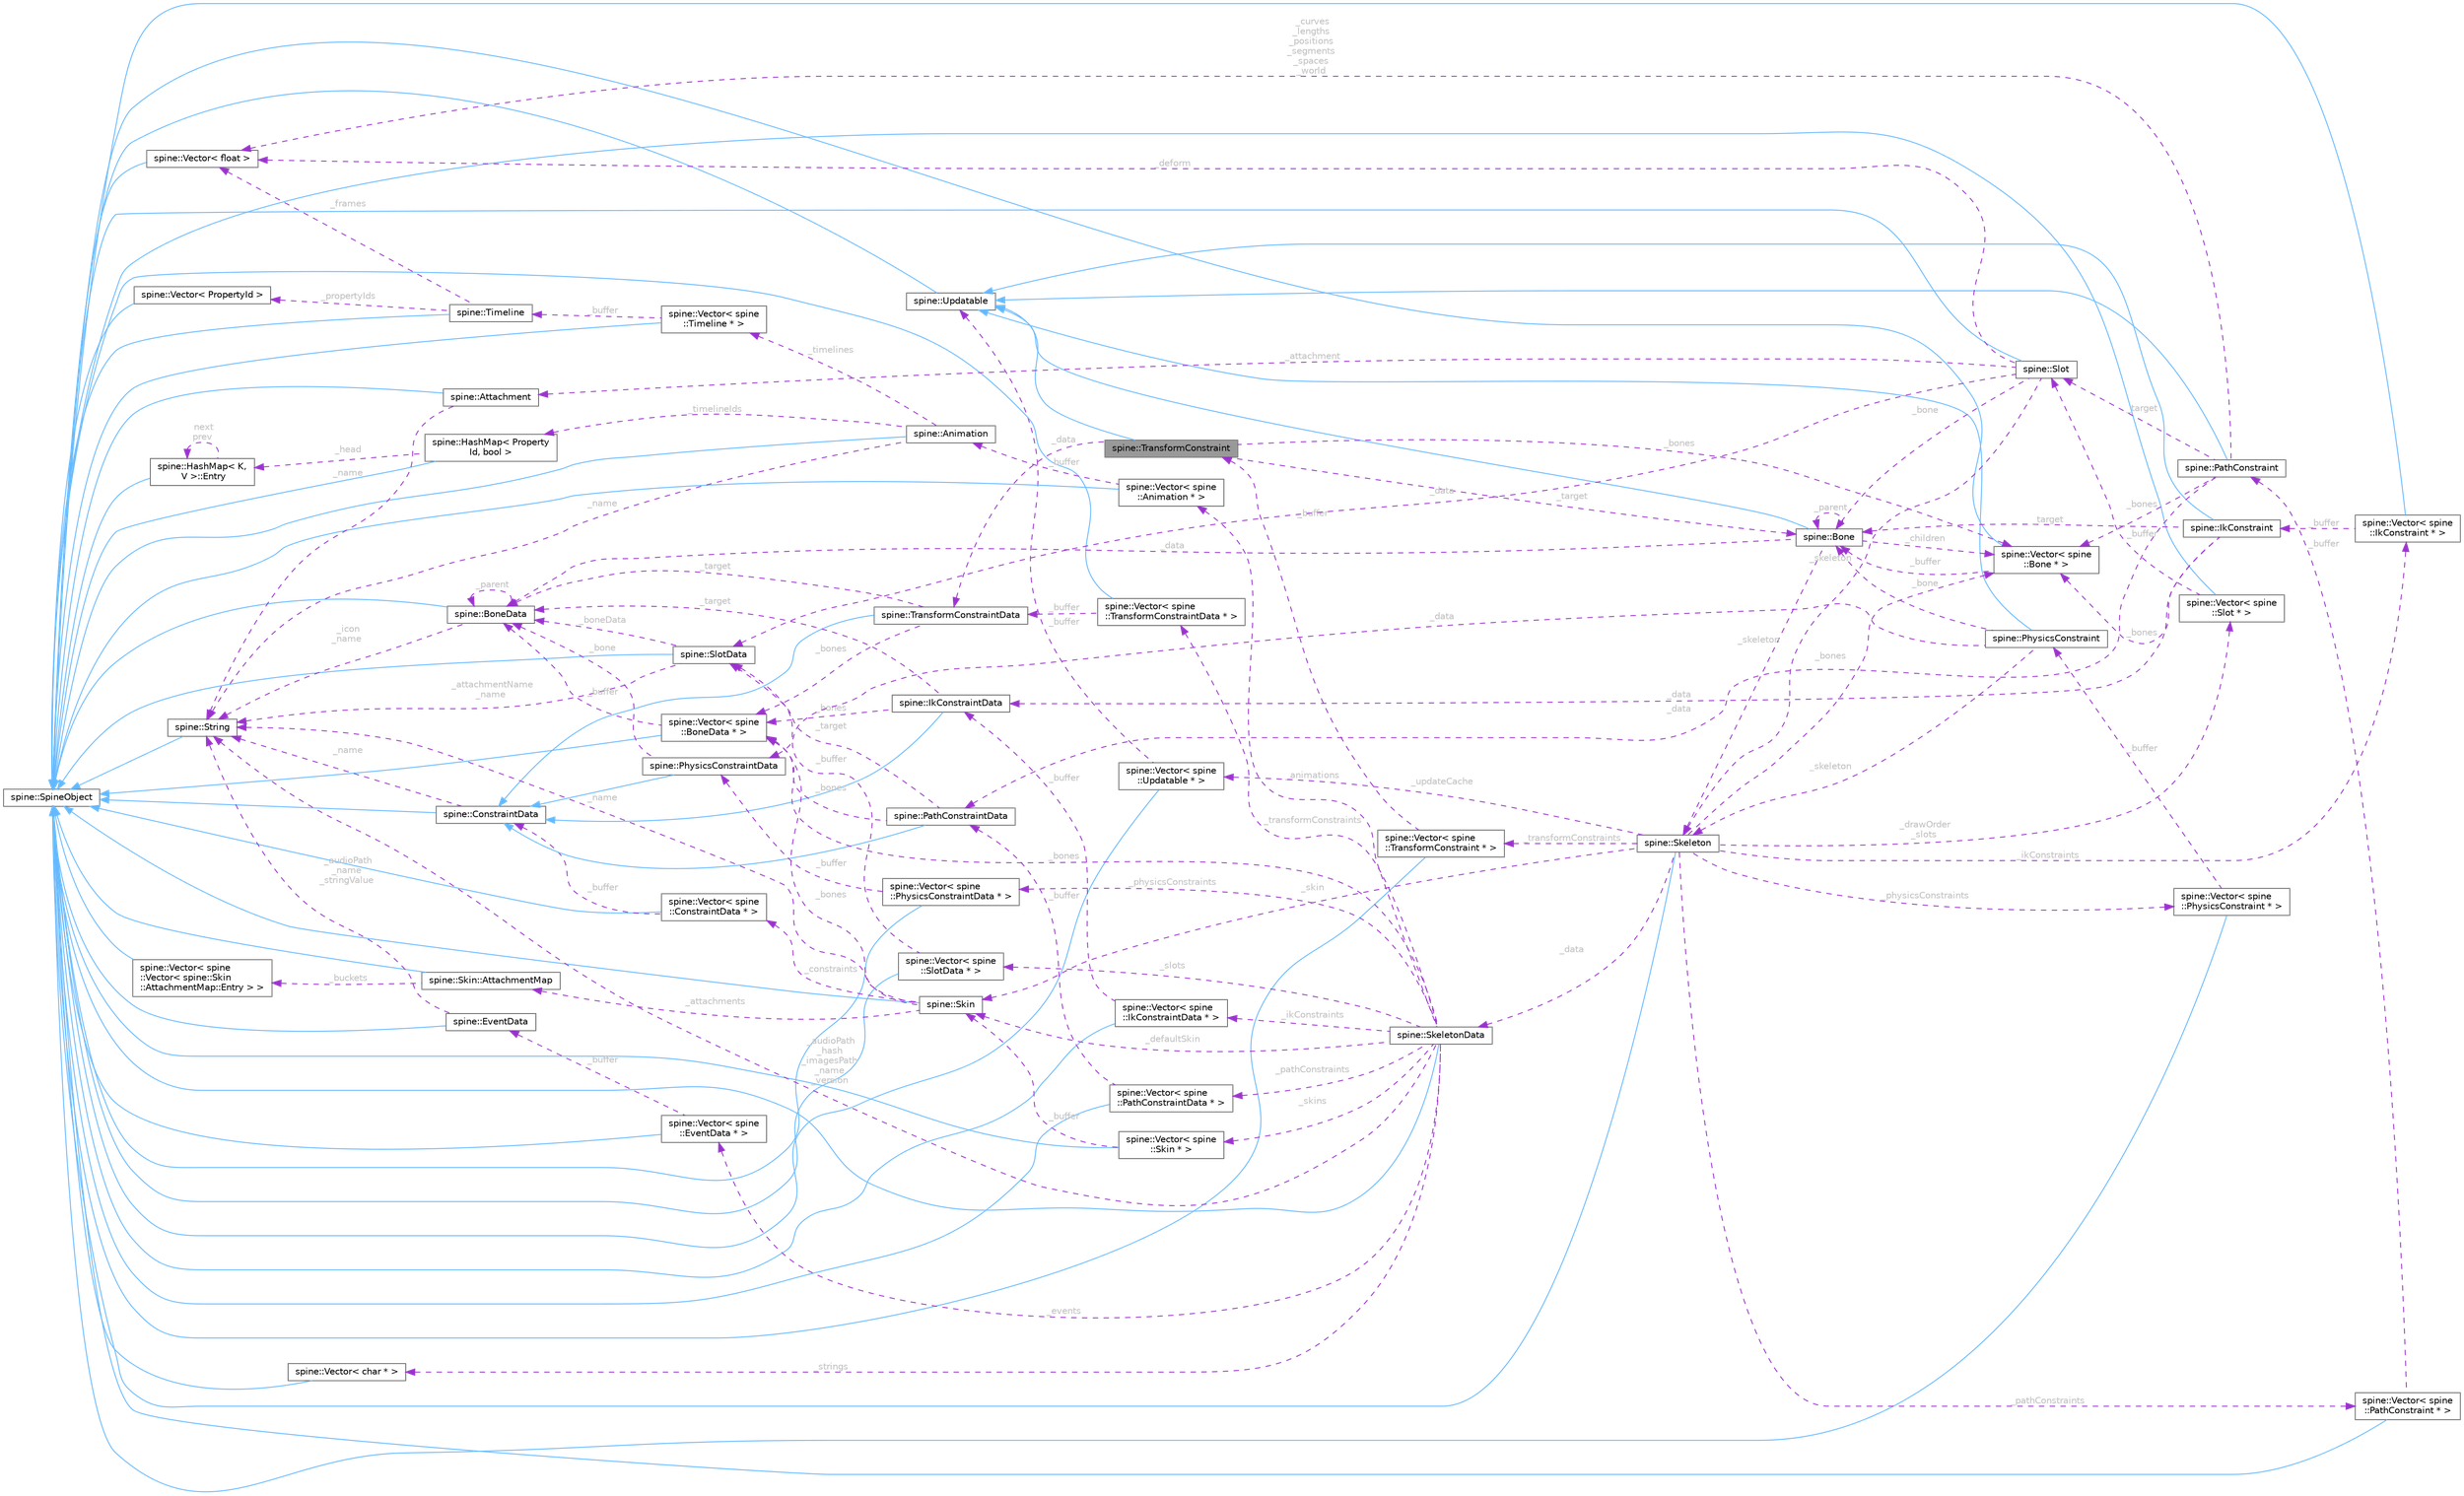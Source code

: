 digraph "spine::TransformConstraint"
{
 // LATEX_PDF_SIZE
  bgcolor="transparent";
  edge [fontname=Helvetica,fontsize=10,labelfontname=Helvetica,labelfontsize=10];
  node [fontname=Helvetica,fontsize=10,shape=box,height=0.2,width=0.4];
  rankdir="LR";
  Node1 [id="Node000001",label="spine::TransformConstraint",height=0.2,width=0.4,color="gray40", fillcolor="grey60", style="filled", fontcolor="black",tooltip=" "];
  Node2 -> Node1 [id="edge1_Node000001_Node000002",dir="back",color="steelblue1",style="solid",tooltip=" "];
  Node2 [id="Node000002",label="spine::Updatable",height=0.2,width=0.4,color="gray40", fillcolor="white", style="filled",URL="$classspine_1_1_updatable.html",tooltip=" "];
  Node3 -> Node2 [id="edge2_Node000002_Node000003",dir="back",color="steelblue1",style="solid",tooltip=" "];
  Node3 [id="Node000003",label="spine::SpineObject",height=0.2,width=0.4,color="gray40", fillcolor="white", style="filled",URL="$classspine_1_1_spine_object.html",tooltip=" "];
  Node4 -> Node1 [id="edge3_Node000001_Node000004",dir="back",color="darkorchid3",style="dashed",tooltip=" ",label=" _data",fontcolor="grey" ];
  Node4 [id="Node000004",label="spine::TransformConstraintData",height=0.2,width=0.4,color="gray40", fillcolor="white", style="filled",URL="$classspine_1_1_transform_constraint_data.html",tooltip=" "];
  Node5 -> Node4 [id="edge4_Node000004_Node000005",dir="back",color="steelblue1",style="solid",tooltip=" "];
  Node5 [id="Node000005",label="spine::ConstraintData",height=0.2,width=0.4,color="gray40", fillcolor="white", style="filled",URL="$classspine_1_1_constraint_data.html",tooltip="The interface for all constraints."];
  Node3 -> Node5 [id="edge5_Node000005_Node000003",dir="back",color="steelblue1",style="solid",tooltip=" "];
  Node6 -> Node5 [id="edge6_Node000005_Node000006",dir="back",color="darkorchid3",style="dashed",tooltip=" ",label=" _name",fontcolor="grey" ];
  Node6 [id="Node000006",label="spine::String",height=0.2,width=0.4,color="gray40", fillcolor="white", style="filled",URL="$classspine_1_1_string.html",tooltip=" "];
  Node3 -> Node6 [id="edge7_Node000006_Node000003",dir="back",color="steelblue1",style="solid",tooltip=" "];
  Node7 -> Node4 [id="edge8_Node000004_Node000007",dir="back",color="darkorchid3",style="dashed",tooltip=" ",label=" _bones",fontcolor="grey" ];
  Node7 [id="Node000007",label="spine::Vector\< spine\l::BoneData * \>",height=0.2,width=0.4,color="gray40", fillcolor="white", style="filled",URL="$classspine_1_1_vector.html",tooltip=" "];
  Node3 -> Node7 [id="edge9_Node000007_Node000003",dir="back",color="steelblue1",style="solid",tooltip=" "];
  Node8 -> Node7 [id="edge10_Node000007_Node000008",dir="back",color="darkorchid3",style="dashed",tooltip=" ",label=" _buffer",fontcolor="grey" ];
  Node8 [id="Node000008",label="spine::BoneData",height=0.2,width=0.4,color="gray40", fillcolor="white", style="filled",URL="$classspine_1_1_bone_data.html",tooltip=" "];
  Node3 -> Node8 [id="edge11_Node000008_Node000003",dir="back",color="steelblue1",style="solid",tooltip=" "];
  Node6 -> Node8 [id="edge12_Node000008_Node000006",dir="back",color="darkorchid3",style="dashed",tooltip=" ",label=" _icon\n_name",fontcolor="grey" ];
  Node8 -> Node8 [id="edge13_Node000008_Node000008",dir="back",color="darkorchid3",style="dashed",tooltip=" ",label=" _parent",fontcolor="grey" ];
  Node8 -> Node4 [id="edge14_Node000004_Node000008",dir="back",color="darkorchid3",style="dashed",tooltip=" ",label=" _target",fontcolor="grey" ];
  Node9 -> Node1 [id="edge15_Node000001_Node000009",dir="back",color="darkorchid3",style="dashed",tooltip=" ",label=" _bones",fontcolor="grey" ];
  Node9 [id="Node000009",label="spine::Vector\< spine\l::Bone * \>",height=0.2,width=0.4,color="gray40", fillcolor="white", style="filled",URL="$classspine_1_1_vector.html",tooltip=" "];
  Node3 -> Node9 [id="edge16_Node000009_Node000003",dir="back",color="steelblue1",style="solid",tooltip=" "];
  Node10 -> Node9 [id="edge17_Node000009_Node000010",dir="back",color="darkorchid3",style="dashed",tooltip=" ",label=" _buffer",fontcolor="grey" ];
  Node10 [id="Node000010",label="spine::Bone",height=0.2,width=0.4,color="gray40", fillcolor="white", style="filled",URL="$classspine_1_1_bone.html",tooltip=" "];
  Node2 -> Node10 [id="edge18_Node000010_Node000002",dir="back",color="steelblue1",style="solid",tooltip=" "];
  Node8 -> Node10 [id="edge19_Node000010_Node000008",dir="back",color="darkorchid3",style="dashed",tooltip=" ",label=" _data",fontcolor="grey" ];
  Node11 -> Node10 [id="edge20_Node000010_Node000011",dir="back",color="darkorchid3",style="dashed",tooltip=" ",label=" _skeleton",fontcolor="grey" ];
  Node11 [id="Node000011",label="spine::Skeleton",height=0.2,width=0.4,color="gray40", fillcolor="white", style="filled",URL="$classspine_1_1_skeleton.html",tooltip=" "];
  Node3 -> Node11 [id="edge21_Node000011_Node000003",dir="back",color="steelblue1",style="solid",tooltip=" "];
  Node12 -> Node11 [id="edge22_Node000011_Node000012",dir="back",color="darkorchid3",style="dashed",tooltip=" ",label=" _data",fontcolor="grey" ];
  Node12 [id="Node000012",label="spine::SkeletonData",height=0.2,width=0.4,color="gray40", fillcolor="white", style="filled",URL="$classspine_1_1_skeleton_data.html",tooltip="Stores the setup pose and all of the stateless data for a skeleton."];
  Node3 -> Node12 [id="edge23_Node000012_Node000003",dir="back",color="steelblue1",style="solid",tooltip=" "];
  Node6 -> Node12 [id="edge24_Node000012_Node000006",dir="back",color="darkorchid3",style="dashed",tooltip=" ",label=" _audioPath\n_hash\n_imagesPath\n_name\n_version",fontcolor="grey" ];
  Node7 -> Node12 [id="edge25_Node000012_Node000007",dir="back",color="darkorchid3",style="dashed",tooltip=" ",label=" _bones",fontcolor="grey" ];
  Node13 -> Node12 [id="edge26_Node000012_Node000013",dir="back",color="darkorchid3",style="dashed",tooltip=" ",label=" _slots",fontcolor="grey" ];
  Node13 [id="Node000013",label="spine::Vector\< spine\l::SlotData * \>",height=0.2,width=0.4,color="gray40", fillcolor="white", style="filled",URL="$classspine_1_1_vector.html",tooltip=" "];
  Node3 -> Node13 [id="edge27_Node000013_Node000003",dir="back",color="steelblue1",style="solid",tooltip=" "];
  Node14 -> Node13 [id="edge28_Node000013_Node000014",dir="back",color="darkorchid3",style="dashed",tooltip=" ",label=" _buffer",fontcolor="grey" ];
  Node14 [id="Node000014",label="spine::SlotData",height=0.2,width=0.4,color="gray40", fillcolor="white", style="filled",URL="$classspine_1_1_slot_data.html",tooltip=" "];
  Node3 -> Node14 [id="edge29_Node000014_Node000003",dir="back",color="steelblue1",style="solid",tooltip=" "];
  Node6 -> Node14 [id="edge30_Node000014_Node000006",dir="back",color="darkorchid3",style="dashed",tooltip=" ",label=" _attachmentName\n_name",fontcolor="grey" ];
  Node8 -> Node14 [id="edge31_Node000014_Node000008",dir="back",color="darkorchid3",style="dashed",tooltip=" ",label=" _boneData",fontcolor="grey" ];
  Node15 -> Node12 [id="edge32_Node000012_Node000015",dir="back",color="darkorchid3",style="dashed",tooltip=" ",label=" _skins",fontcolor="grey" ];
  Node15 [id="Node000015",label="spine::Vector\< spine\l::Skin * \>",height=0.2,width=0.4,color="gray40", fillcolor="white", style="filled",URL="$classspine_1_1_vector.html",tooltip=" "];
  Node3 -> Node15 [id="edge33_Node000015_Node000003",dir="back",color="steelblue1",style="solid",tooltip=" "];
  Node16 -> Node15 [id="edge34_Node000015_Node000016",dir="back",color="darkorchid3",style="dashed",tooltip=" ",label=" _buffer",fontcolor="grey" ];
  Node16 [id="Node000016",label="spine::Skin",height=0.2,width=0.4,color="gray40", fillcolor="white", style="filled",URL="$classspine_1_1_skin.html",tooltip=" "];
  Node3 -> Node16 [id="edge35_Node000016_Node000003",dir="back",color="steelblue1",style="solid",tooltip=" "];
  Node6 -> Node16 [id="edge36_Node000016_Node000006",dir="back",color="darkorchid3",style="dashed",tooltip=" ",label=" _name",fontcolor="grey" ];
  Node17 -> Node16 [id="edge37_Node000016_Node000017",dir="back",color="darkorchid3",style="dashed",tooltip=" ",label=" _attachments",fontcolor="grey" ];
  Node17 [id="Node000017",label="spine::Skin::AttachmentMap",height=0.2,width=0.4,color="gray40", fillcolor="white", style="filled",URL="$classspine_1_1_skin_1_1_attachment_map.html",tooltip=" "];
  Node3 -> Node17 [id="edge38_Node000017_Node000003",dir="back",color="steelblue1",style="solid",tooltip=" "];
  Node18 -> Node17 [id="edge39_Node000017_Node000018",dir="back",color="darkorchid3",style="dashed",tooltip=" ",label=" _buckets",fontcolor="grey" ];
  Node18 [id="Node000018",label="spine::Vector\< spine\l::Vector\< spine::Skin\l::AttachmentMap::Entry \> \>",height=0.2,width=0.4,color="gray40", fillcolor="white", style="filled",URL="$classspine_1_1_vector.html",tooltip=" "];
  Node3 -> Node18 [id="edge40_Node000018_Node000003",dir="back",color="steelblue1",style="solid",tooltip=" "];
  Node7 -> Node16 [id="edge41_Node000016_Node000007",dir="back",color="darkorchid3",style="dashed",tooltip=" ",label=" _bones",fontcolor="grey" ];
  Node19 -> Node16 [id="edge42_Node000016_Node000019",dir="back",color="darkorchid3",style="dashed",tooltip=" ",label=" _constraints",fontcolor="grey" ];
  Node19 [id="Node000019",label="spine::Vector\< spine\l::ConstraintData * \>",height=0.2,width=0.4,color="gray40", fillcolor="white", style="filled",URL="$classspine_1_1_vector.html",tooltip=" "];
  Node3 -> Node19 [id="edge43_Node000019_Node000003",dir="back",color="steelblue1",style="solid",tooltip=" "];
  Node5 -> Node19 [id="edge44_Node000019_Node000005",dir="back",color="darkorchid3",style="dashed",tooltip=" ",label=" _buffer",fontcolor="grey" ];
  Node16 -> Node12 [id="edge45_Node000012_Node000016",dir="back",color="darkorchid3",style="dashed",tooltip=" ",label=" _defaultSkin",fontcolor="grey" ];
  Node20 -> Node12 [id="edge46_Node000012_Node000020",dir="back",color="darkorchid3",style="dashed",tooltip=" ",label=" _events",fontcolor="grey" ];
  Node20 [id="Node000020",label="spine::Vector\< spine\l::EventData * \>",height=0.2,width=0.4,color="gray40", fillcolor="white", style="filled",URL="$classspine_1_1_vector.html",tooltip=" "];
  Node3 -> Node20 [id="edge47_Node000020_Node000003",dir="back",color="steelblue1",style="solid",tooltip=" "];
  Node21 -> Node20 [id="edge48_Node000020_Node000021",dir="back",color="darkorchid3",style="dashed",tooltip=" ",label=" _buffer",fontcolor="grey" ];
  Node21 [id="Node000021",label="spine::EventData",height=0.2,width=0.4,color="gray40", fillcolor="white", style="filled",URL="$classspine_1_1_event_data.html",tooltip="Stores the setup pose values for an Event."];
  Node3 -> Node21 [id="edge49_Node000021_Node000003",dir="back",color="steelblue1",style="solid",tooltip=" "];
  Node6 -> Node21 [id="edge50_Node000021_Node000006",dir="back",color="darkorchid3",style="dashed",tooltip=" ",label=" _audioPath\n_name\n_stringValue",fontcolor="grey" ];
  Node22 -> Node12 [id="edge51_Node000012_Node000022",dir="back",color="darkorchid3",style="dashed",tooltip=" ",label=" _animations",fontcolor="grey" ];
  Node22 [id="Node000022",label="spine::Vector\< spine\l::Animation * \>",height=0.2,width=0.4,color="gray40", fillcolor="white", style="filled",URL="$classspine_1_1_vector.html",tooltip=" "];
  Node3 -> Node22 [id="edge52_Node000022_Node000003",dir="back",color="steelblue1",style="solid",tooltip=" "];
  Node23 -> Node22 [id="edge53_Node000022_Node000023",dir="back",color="darkorchid3",style="dashed",tooltip=" ",label=" _buffer",fontcolor="grey" ];
  Node23 [id="Node000023",label="spine::Animation",height=0.2,width=0.4,color="gray40", fillcolor="white", style="filled",URL="$classspine_1_1_animation.html",tooltip=" "];
  Node3 -> Node23 [id="edge54_Node000023_Node000003",dir="back",color="steelblue1",style="solid",tooltip=" "];
  Node24 -> Node23 [id="edge55_Node000023_Node000024",dir="back",color="darkorchid3",style="dashed",tooltip=" ",label=" _timelines",fontcolor="grey" ];
  Node24 [id="Node000024",label="spine::Vector\< spine\l::Timeline * \>",height=0.2,width=0.4,color="gray40", fillcolor="white", style="filled",URL="$classspine_1_1_vector.html",tooltip=" "];
  Node3 -> Node24 [id="edge56_Node000024_Node000003",dir="back",color="steelblue1",style="solid",tooltip=" "];
  Node25 -> Node24 [id="edge57_Node000024_Node000025",dir="back",color="darkorchid3",style="dashed",tooltip=" ",label=" _buffer",fontcolor="grey" ];
  Node25 [id="Node000025",label="spine::Timeline",height=0.2,width=0.4,color="gray40", fillcolor="white", style="filled",URL="$classspine_1_1_timeline.html",tooltip=" "];
  Node3 -> Node25 [id="edge58_Node000025_Node000003",dir="back",color="steelblue1",style="solid",tooltip=" "];
  Node26 -> Node25 [id="edge59_Node000025_Node000026",dir="back",color="darkorchid3",style="dashed",tooltip=" ",label=" _propertyIds",fontcolor="grey" ];
  Node26 [id="Node000026",label="spine::Vector\< PropertyId \>",height=0.2,width=0.4,color="gray40", fillcolor="white", style="filled",URL="$classspine_1_1_vector.html",tooltip=" "];
  Node3 -> Node26 [id="edge60_Node000026_Node000003",dir="back",color="steelblue1",style="solid",tooltip=" "];
  Node27 -> Node25 [id="edge61_Node000025_Node000027",dir="back",color="darkorchid3",style="dashed",tooltip=" ",label=" _frames",fontcolor="grey" ];
  Node27 [id="Node000027",label="spine::Vector\< float \>",height=0.2,width=0.4,color="gray40", fillcolor="white", style="filled",URL="$classspine_1_1_vector.html",tooltip=" "];
  Node3 -> Node27 [id="edge62_Node000027_Node000003",dir="back",color="steelblue1",style="solid",tooltip=" "];
  Node28 -> Node23 [id="edge63_Node000023_Node000028",dir="back",color="darkorchid3",style="dashed",tooltip=" ",label=" _timelineIds",fontcolor="grey" ];
  Node28 [id="Node000028",label="spine::HashMap\< Property\lId, bool \>",height=0.2,width=0.4,color="gray40", fillcolor="white", style="filled",URL="$classspine_1_1_hash_map.html",tooltip=" "];
  Node3 -> Node28 [id="edge64_Node000028_Node000003",dir="back",color="steelblue1",style="solid",tooltip=" "];
  Node29 -> Node28 [id="edge65_Node000028_Node000029",dir="back",color="darkorchid3",style="dashed",tooltip=" ",label=" _head",fontcolor="grey" ];
  Node29 [id="Node000029",label="spine::HashMap\< K,\l V \>::Entry",height=0.2,width=0.4,color="gray40", fillcolor="white", style="filled",URL="$classspine_1_1_hash_map_1_1_entry.html",tooltip=" "];
  Node3 -> Node29 [id="edge66_Node000029_Node000003",dir="back",color="steelblue1",style="solid",tooltip=" "];
  Node29 -> Node29 [id="edge67_Node000029_Node000029",dir="back",color="darkorchid3",style="dashed",tooltip=" ",label=" next\nprev",fontcolor="grey" ];
  Node6 -> Node23 [id="edge68_Node000023_Node000006",dir="back",color="darkorchid3",style="dashed",tooltip=" ",label=" _name",fontcolor="grey" ];
  Node30 -> Node12 [id="edge69_Node000012_Node000030",dir="back",color="darkorchid3",style="dashed",tooltip=" ",label=" _ikConstraints",fontcolor="grey" ];
  Node30 [id="Node000030",label="spine::Vector\< spine\l::IkConstraintData * \>",height=0.2,width=0.4,color="gray40", fillcolor="white", style="filled",URL="$classspine_1_1_vector.html",tooltip=" "];
  Node3 -> Node30 [id="edge70_Node000030_Node000003",dir="back",color="steelblue1",style="solid",tooltip=" "];
  Node31 -> Node30 [id="edge71_Node000030_Node000031",dir="back",color="darkorchid3",style="dashed",tooltip=" ",label=" _buffer",fontcolor="grey" ];
  Node31 [id="Node000031",label="spine::IkConstraintData",height=0.2,width=0.4,color="gray40", fillcolor="white", style="filled",URL="$classspine_1_1_ik_constraint_data.html",tooltip=" "];
  Node5 -> Node31 [id="edge72_Node000031_Node000005",dir="back",color="steelblue1",style="solid",tooltip=" "];
  Node7 -> Node31 [id="edge73_Node000031_Node000007",dir="back",color="darkorchid3",style="dashed",tooltip=" ",label=" _bones",fontcolor="grey" ];
  Node8 -> Node31 [id="edge74_Node000031_Node000008",dir="back",color="darkorchid3",style="dashed",tooltip=" ",label=" _target",fontcolor="grey" ];
  Node32 -> Node12 [id="edge75_Node000012_Node000032",dir="back",color="darkorchid3",style="dashed",tooltip=" ",label=" _transformConstraints",fontcolor="grey" ];
  Node32 [id="Node000032",label="spine::Vector\< spine\l::TransformConstraintData * \>",height=0.2,width=0.4,color="gray40", fillcolor="white", style="filled",URL="$classspine_1_1_vector.html",tooltip=" "];
  Node3 -> Node32 [id="edge76_Node000032_Node000003",dir="back",color="steelblue1",style="solid",tooltip=" "];
  Node4 -> Node32 [id="edge77_Node000032_Node000004",dir="back",color="darkorchid3",style="dashed",tooltip=" ",label=" _buffer",fontcolor="grey" ];
  Node33 -> Node12 [id="edge78_Node000012_Node000033",dir="back",color="darkorchid3",style="dashed",tooltip=" ",label=" _pathConstraints",fontcolor="grey" ];
  Node33 [id="Node000033",label="spine::Vector\< spine\l::PathConstraintData * \>",height=0.2,width=0.4,color="gray40", fillcolor="white", style="filled",URL="$classspine_1_1_vector.html",tooltip=" "];
  Node3 -> Node33 [id="edge79_Node000033_Node000003",dir="back",color="steelblue1",style="solid",tooltip=" "];
  Node34 -> Node33 [id="edge80_Node000033_Node000034",dir="back",color="darkorchid3",style="dashed",tooltip=" ",label=" _buffer",fontcolor="grey" ];
  Node34 [id="Node000034",label="spine::PathConstraintData",height=0.2,width=0.4,color="gray40", fillcolor="white", style="filled",URL="$classspine_1_1_path_constraint_data.html",tooltip=" "];
  Node5 -> Node34 [id="edge81_Node000034_Node000005",dir="back",color="steelblue1",style="solid",tooltip=" "];
  Node7 -> Node34 [id="edge82_Node000034_Node000007",dir="back",color="darkorchid3",style="dashed",tooltip=" ",label=" _bones",fontcolor="grey" ];
  Node14 -> Node34 [id="edge83_Node000034_Node000014",dir="back",color="darkorchid3",style="dashed",tooltip=" ",label=" _target",fontcolor="grey" ];
  Node35 -> Node12 [id="edge84_Node000012_Node000035",dir="back",color="darkorchid3",style="dashed",tooltip=" ",label=" _physicsConstraints",fontcolor="grey" ];
  Node35 [id="Node000035",label="spine::Vector\< spine\l::PhysicsConstraintData * \>",height=0.2,width=0.4,color="gray40", fillcolor="white", style="filled",URL="$classspine_1_1_vector.html",tooltip=" "];
  Node3 -> Node35 [id="edge85_Node000035_Node000003",dir="back",color="steelblue1",style="solid",tooltip=" "];
  Node36 -> Node35 [id="edge86_Node000035_Node000036",dir="back",color="darkorchid3",style="dashed",tooltip=" ",label=" _buffer",fontcolor="grey" ];
  Node36 [id="Node000036",label="spine::PhysicsConstraintData",height=0.2,width=0.4,color="gray40", fillcolor="white", style="filled",URL="$classspine_1_1_physics_constraint_data.html",tooltip=" "];
  Node5 -> Node36 [id="edge87_Node000036_Node000005",dir="back",color="steelblue1",style="solid",tooltip=" "];
  Node8 -> Node36 [id="edge88_Node000036_Node000008",dir="back",color="darkorchid3",style="dashed",tooltip=" ",label=" _bone",fontcolor="grey" ];
  Node37 -> Node12 [id="edge89_Node000012_Node000037",dir="back",color="darkorchid3",style="dashed",tooltip=" ",label=" _strings",fontcolor="grey" ];
  Node37 [id="Node000037",label="spine::Vector\< char * \>",height=0.2,width=0.4,color="gray40", fillcolor="white", style="filled",URL="$classspine_1_1_vector.html",tooltip=" "];
  Node3 -> Node37 [id="edge90_Node000037_Node000003",dir="back",color="steelblue1",style="solid",tooltip=" "];
  Node9 -> Node11 [id="edge91_Node000011_Node000009",dir="back",color="darkorchid3",style="dashed",tooltip=" ",label=" _bones",fontcolor="grey" ];
  Node38 -> Node11 [id="edge92_Node000011_Node000038",dir="back",color="darkorchid3",style="dashed",tooltip=" ",label=" _drawOrder\n_slots",fontcolor="grey" ];
  Node38 [id="Node000038",label="spine::Vector\< spine\l::Slot * \>",height=0.2,width=0.4,color="gray40", fillcolor="white", style="filled",URL="$classspine_1_1_vector.html",tooltip=" "];
  Node3 -> Node38 [id="edge93_Node000038_Node000003",dir="back",color="steelblue1",style="solid",tooltip=" "];
  Node39 -> Node38 [id="edge94_Node000038_Node000039",dir="back",color="darkorchid3",style="dashed",tooltip=" ",label=" _buffer",fontcolor="grey" ];
  Node39 [id="Node000039",label="spine::Slot",height=0.2,width=0.4,color="gray40", fillcolor="white", style="filled",URL="$classspine_1_1_slot.html",tooltip=" "];
  Node3 -> Node39 [id="edge95_Node000039_Node000003",dir="back",color="steelblue1",style="solid",tooltip=" "];
  Node14 -> Node39 [id="edge96_Node000039_Node000014",dir="back",color="darkorchid3",style="dashed",tooltip=" ",label=" _data",fontcolor="grey" ];
  Node10 -> Node39 [id="edge97_Node000039_Node000010",dir="back",color="darkorchid3",style="dashed",tooltip=" ",label=" _bone",fontcolor="grey" ];
  Node11 -> Node39 [id="edge98_Node000039_Node000011",dir="back",color="darkorchid3",style="dashed",tooltip=" ",label=" _skeleton",fontcolor="grey" ];
  Node40 -> Node39 [id="edge99_Node000039_Node000040",dir="back",color="darkorchid3",style="dashed",tooltip=" ",label=" _attachment",fontcolor="grey" ];
  Node40 [id="Node000040",label="spine::Attachment",height=0.2,width=0.4,color="gray40", fillcolor="white", style="filled",URL="$classspine_1_1_attachment.html",tooltip=" "];
  Node3 -> Node40 [id="edge100_Node000040_Node000003",dir="back",color="steelblue1",style="solid",tooltip=" "];
  Node6 -> Node40 [id="edge101_Node000040_Node000006",dir="back",color="darkorchid3",style="dashed",tooltip=" ",label=" _name",fontcolor="grey" ];
  Node27 -> Node39 [id="edge102_Node000039_Node000027",dir="back",color="darkorchid3",style="dashed",tooltip=" ",label=" _deform",fontcolor="grey" ];
  Node41 -> Node11 [id="edge103_Node000011_Node000041",dir="back",color="darkorchid3",style="dashed",tooltip=" ",label=" _ikConstraints",fontcolor="grey" ];
  Node41 [id="Node000041",label="spine::Vector\< spine\l::IkConstraint * \>",height=0.2,width=0.4,color="gray40", fillcolor="white", style="filled",URL="$classspine_1_1_vector.html",tooltip=" "];
  Node3 -> Node41 [id="edge104_Node000041_Node000003",dir="back",color="steelblue1",style="solid",tooltip=" "];
  Node42 -> Node41 [id="edge105_Node000041_Node000042",dir="back",color="darkorchid3",style="dashed",tooltip=" ",label=" _buffer",fontcolor="grey" ];
  Node42 [id="Node000042",label="spine::IkConstraint",height=0.2,width=0.4,color="gray40", fillcolor="white", style="filled",URL="$classspine_1_1_ik_constraint.html",tooltip=" "];
  Node2 -> Node42 [id="edge106_Node000042_Node000002",dir="back",color="steelblue1",style="solid",tooltip=" "];
  Node31 -> Node42 [id="edge107_Node000042_Node000031",dir="back",color="darkorchid3",style="dashed",tooltip=" ",label=" _data",fontcolor="grey" ];
  Node9 -> Node42 [id="edge108_Node000042_Node000009",dir="back",color="darkorchid3",style="dashed",tooltip=" ",label=" _bones",fontcolor="grey" ];
  Node10 -> Node42 [id="edge109_Node000042_Node000010",dir="back",color="darkorchid3",style="dashed",tooltip=" ",label=" _target",fontcolor="grey" ];
  Node43 -> Node11 [id="edge110_Node000011_Node000043",dir="back",color="darkorchid3",style="dashed",tooltip=" ",label=" _transformConstraints",fontcolor="grey" ];
  Node43 [id="Node000043",label="spine::Vector\< spine\l::TransformConstraint * \>",height=0.2,width=0.4,color="gray40", fillcolor="white", style="filled",URL="$classspine_1_1_vector.html",tooltip=" "];
  Node3 -> Node43 [id="edge111_Node000043_Node000003",dir="back",color="steelblue1",style="solid",tooltip=" "];
  Node1 -> Node43 [id="edge112_Node000043_Node000001",dir="back",color="darkorchid3",style="dashed",tooltip=" ",label=" _buffer",fontcolor="grey" ];
  Node44 -> Node11 [id="edge113_Node000011_Node000044",dir="back",color="darkorchid3",style="dashed",tooltip=" ",label=" _pathConstraints",fontcolor="grey" ];
  Node44 [id="Node000044",label="spine::Vector\< spine\l::PathConstraint * \>",height=0.2,width=0.4,color="gray40", fillcolor="white", style="filled",URL="$classspine_1_1_vector.html",tooltip=" "];
  Node3 -> Node44 [id="edge114_Node000044_Node000003",dir="back",color="steelblue1",style="solid",tooltip=" "];
  Node45 -> Node44 [id="edge115_Node000044_Node000045",dir="back",color="darkorchid3",style="dashed",tooltip=" ",label=" _buffer",fontcolor="grey" ];
  Node45 [id="Node000045",label="spine::PathConstraint",height=0.2,width=0.4,color="gray40", fillcolor="white", style="filled",URL="$classspine_1_1_path_constraint.html",tooltip=" "];
  Node2 -> Node45 [id="edge116_Node000045_Node000002",dir="back",color="steelblue1",style="solid",tooltip=" "];
  Node34 -> Node45 [id="edge117_Node000045_Node000034",dir="back",color="darkorchid3",style="dashed",tooltip=" ",label=" _data",fontcolor="grey" ];
  Node9 -> Node45 [id="edge118_Node000045_Node000009",dir="back",color="darkorchid3",style="dashed",tooltip=" ",label=" _bones",fontcolor="grey" ];
  Node39 -> Node45 [id="edge119_Node000045_Node000039",dir="back",color="darkorchid3",style="dashed",tooltip=" ",label=" _target",fontcolor="grey" ];
  Node27 -> Node45 [id="edge120_Node000045_Node000027",dir="back",color="darkorchid3",style="dashed",tooltip=" ",label=" _curves\n_lengths\n_positions\n_segments\n_spaces\n_world",fontcolor="grey" ];
  Node46 -> Node11 [id="edge121_Node000011_Node000046",dir="back",color="darkorchid3",style="dashed",tooltip=" ",label=" _physicsConstraints",fontcolor="grey" ];
  Node46 [id="Node000046",label="spine::Vector\< spine\l::PhysicsConstraint * \>",height=0.2,width=0.4,color="gray40", fillcolor="white", style="filled",URL="$classspine_1_1_vector.html",tooltip=" "];
  Node3 -> Node46 [id="edge122_Node000046_Node000003",dir="back",color="steelblue1",style="solid",tooltip=" "];
  Node47 -> Node46 [id="edge123_Node000046_Node000047",dir="back",color="darkorchid3",style="dashed",tooltip=" ",label=" _buffer",fontcolor="grey" ];
  Node47 [id="Node000047",label="spine::PhysicsConstraint",height=0.2,width=0.4,color="gray40", fillcolor="white", style="filled",URL="$classspine_1_1_physics_constraint.html",tooltip=" "];
  Node2 -> Node47 [id="edge124_Node000047_Node000002",dir="back",color="steelblue1",style="solid",tooltip=" "];
  Node36 -> Node47 [id="edge125_Node000047_Node000036",dir="back",color="darkorchid3",style="dashed",tooltip=" ",label=" _data",fontcolor="grey" ];
  Node10 -> Node47 [id="edge126_Node000047_Node000010",dir="back",color="darkorchid3",style="dashed",tooltip=" ",label=" _bone",fontcolor="grey" ];
  Node11 -> Node47 [id="edge127_Node000047_Node000011",dir="back",color="darkorchid3",style="dashed",tooltip=" ",label=" _skeleton",fontcolor="grey" ];
  Node48 -> Node11 [id="edge128_Node000011_Node000048",dir="back",color="darkorchid3",style="dashed",tooltip=" ",label=" _updateCache",fontcolor="grey" ];
  Node48 [id="Node000048",label="spine::Vector\< spine\l::Updatable * \>",height=0.2,width=0.4,color="gray40", fillcolor="white", style="filled",URL="$classspine_1_1_vector.html",tooltip=" "];
  Node3 -> Node48 [id="edge129_Node000048_Node000003",dir="back",color="steelblue1",style="solid",tooltip=" "];
  Node2 -> Node48 [id="edge130_Node000048_Node000002",dir="back",color="darkorchid3",style="dashed",tooltip=" ",label=" _buffer",fontcolor="grey" ];
  Node16 -> Node11 [id="edge131_Node000011_Node000016",dir="back",color="darkorchid3",style="dashed",tooltip=" ",label=" _skin",fontcolor="grey" ];
  Node10 -> Node10 [id="edge132_Node000010_Node000010",dir="back",color="darkorchid3",style="dashed",tooltip=" ",label=" _parent",fontcolor="grey" ];
  Node9 -> Node10 [id="edge133_Node000010_Node000009",dir="back",color="darkorchid3",style="dashed",tooltip=" ",label=" _children",fontcolor="grey" ];
  Node10 -> Node1 [id="edge134_Node000001_Node000010",dir="back",color="darkorchid3",style="dashed",tooltip=" ",label=" _target",fontcolor="grey" ];
}
